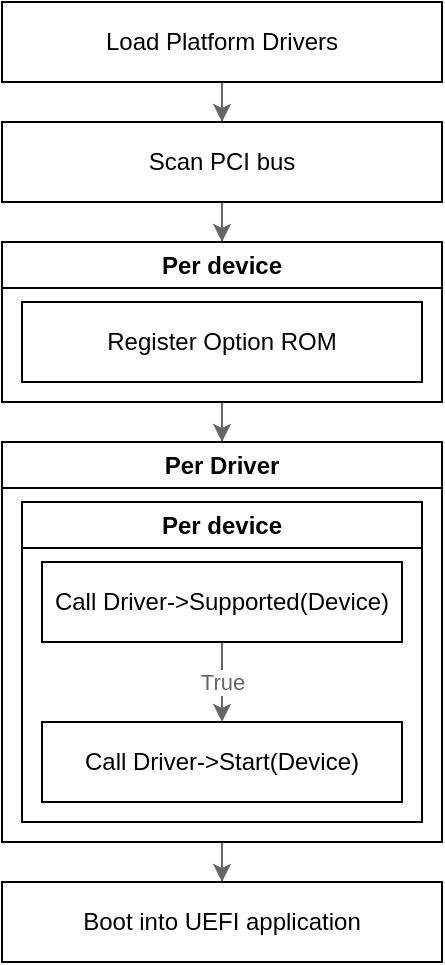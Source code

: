 <mxfile version="24.7.5" pages="2">
  <diagram name="Page-1" id="l90JvQz-h7-T-9kY8_BR">
    <mxGraphModel dx="768" dy="708" grid="1" gridSize="10" guides="1" tooltips="1" connect="1" arrows="1" fold="1" page="1" pageScale="1" pageWidth="850" pageHeight="1100" math="0" shadow="0">
      <root>
        <mxCell id="0" />
        <mxCell id="1" parent="0" />
        <mxCell id="G9KrXSTy5u6BSNzfQVUt-28" style="edgeStyle=orthogonalEdgeStyle;rounded=0;orthogonalLoop=1;jettySize=auto;html=1;entryX=0.5;entryY=0;entryDx=0;entryDy=0;labelBackgroundColor=default;fillColor=#f5f5f5;strokeColor=#666666;" parent="1" source="G9KrXSTy5u6BSNzfQVUt-1" target="G9KrXSTy5u6BSNzfQVUt-2" edge="1">
          <mxGeometry relative="1" as="geometry" />
        </mxCell>
        <mxCell id="G9KrXSTy5u6BSNzfQVUt-1" value="Load Platform Drivers" style="rounded=0;whiteSpace=wrap;html=1;fontColor=#000000;" parent="1" vertex="1">
          <mxGeometry x="240" y="50" width="220" height="40" as="geometry" />
        </mxCell>
        <mxCell id="G9KrXSTy5u6BSNzfQVUt-29" style="edgeStyle=orthogonalEdgeStyle;rounded=0;orthogonalLoop=1;jettySize=auto;html=1;entryX=0.5;entryY=0;entryDx=0;entryDy=0;labelBackgroundColor=default;fillColor=#f5f5f5;strokeColor=#666666;" parent="1" source="G9KrXSTy5u6BSNzfQVUt-2" target="G9KrXSTy5u6BSNzfQVUt-10" edge="1">
          <mxGeometry relative="1" as="geometry" />
        </mxCell>
        <mxCell id="G9KrXSTy5u6BSNzfQVUt-2" value="Scan PCI bus" style="rounded=0;whiteSpace=wrap;html=1;" parent="1" vertex="1">
          <mxGeometry x="240" y="110" width="220" height="40" as="geometry" />
        </mxCell>
        <mxCell id="G9KrXSTy5u6BSNzfQVUt-30" style="edgeStyle=orthogonalEdgeStyle;rounded=0;orthogonalLoop=1;jettySize=auto;html=1;entryX=0.5;entryY=0;entryDx=0;entryDy=0;labelBackgroundColor=default;fillColor=#f5f5f5;strokeColor=#666666;" parent="1" source="G9KrXSTy5u6BSNzfQVUt-10" target="G9KrXSTy5u6BSNzfQVUt-11" edge="1">
          <mxGeometry relative="1" as="geometry" />
        </mxCell>
        <mxCell id="G9KrXSTy5u6BSNzfQVUt-10" value="Per device" style="swimlane;whiteSpace=wrap;html=1;" parent="1" vertex="1">
          <mxGeometry x="240" y="170" width="220" height="80" as="geometry" />
        </mxCell>
        <mxCell id="G9KrXSTy5u6BSNzfQVUt-3" value="Register Option ROM" style="rounded=0;whiteSpace=wrap;html=1;" parent="G9KrXSTy5u6BSNzfQVUt-10" vertex="1">
          <mxGeometry x="10" y="30" width="200" height="40" as="geometry" />
        </mxCell>
        <mxCell id="G9KrXSTy5u6BSNzfQVUt-32" style="edgeStyle=orthogonalEdgeStyle;rounded=0;orthogonalLoop=1;jettySize=auto;html=1;labelBackgroundColor=default;fillColor=#f5f5f5;strokeColor=#666666;" parent="1" source="G9KrXSTy5u6BSNzfQVUt-11" target="G9KrXSTy5u6BSNzfQVUt-18" edge="1">
          <mxGeometry relative="1" as="geometry" />
        </mxCell>
        <mxCell id="G9KrXSTy5u6BSNzfQVUt-11" value="Per Driver" style="swimlane;whiteSpace=wrap;html=1;" parent="1" vertex="1">
          <mxGeometry x="240" y="270" width="220" height="200" as="geometry" />
        </mxCell>
        <mxCell id="G9KrXSTy5u6BSNzfQVUt-13" value="Per device" style="swimlane;whiteSpace=wrap;html=1;" parent="G9KrXSTy5u6BSNzfQVUt-11" vertex="1">
          <mxGeometry x="10" y="30" width="200" height="160" as="geometry" />
        </mxCell>
        <mxCell id="G9KrXSTy5u6BSNzfQVUt-16" style="edgeStyle=orthogonalEdgeStyle;rounded=0;orthogonalLoop=1;jettySize=auto;html=1;labelBackgroundColor=default;fillColor=#f5f5f5;strokeColor=#666666;" parent="G9KrXSTy5u6BSNzfQVUt-13" source="G9KrXSTy5u6BSNzfQVUt-14" target="G9KrXSTy5u6BSNzfQVUt-15" edge="1">
          <mxGeometry relative="1" as="geometry" />
        </mxCell>
        <mxCell id="G9KrXSTy5u6BSNzfQVUt-17" value="True" style="edgeLabel;html=1;align=center;verticalAlign=middle;resizable=0;points=[];labelBackgroundColor=default;fontColor=#666666;" parent="G9KrXSTy5u6BSNzfQVUt-16" vertex="1" connectable="0">
          <mxGeometry x="-0.007" relative="1" as="geometry">
            <mxPoint as="offset" />
          </mxGeometry>
        </mxCell>
        <mxCell id="G9KrXSTy5u6BSNzfQVUt-14" value="Call Driver-&amp;gt;Supported(Device)" style="rounded=0;whiteSpace=wrap;html=1;" parent="G9KrXSTy5u6BSNzfQVUt-13" vertex="1">
          <mxGeometry x="10" y="30" width="180" height="40" as="geometry" />
        </mxCell>
        <mxCell id="G9KrXSTy5u6BSNzfQVUt-15" value="Call Driver-&amp;gt;Start(Device)" style="rounded=0;whiteSpace=wrap;html=1;" parent="G9KrXSTy5u6BSNzfQVUt-13" vertex="1">
          <mxGeometry x="10" y="110" width="180" height="40" as="geometry" />
        </mxCell>
        <mxCell id="G9KrXSTy5u6BSNzfQVUt-18" value="Boot into UEFI application" style="rounded=0;whiteSpace=wrap;html=1;" parent="1" vertex="1">
          <mxGeometry x="240" y="490" width="220" height="40" as="geometry" />
        </mxCell>
      </root>
    </mxGraphModel>
  </diagram>
  <diagram id="6cV22zoDG3E-HdiZPWah" name="Page-2">
    <mxGraphModel dx="371" dy="342" grid="1" gridSize="10" guides="1" tooltips="1" connect="1" arrows="1" fold="1" page="1" pageScale="1" pageWidth="850" pageHeight="1100" math="0" shadow="0">
      <root>
        <mxCell id="0" />
        <mxCell id="1" parent="0" />
        <mxCell id="FRY0O-pUCw-GDIRTXUDO-1" value="" style="group;" vertex="1" connectable="0" parent="1">
          <mxGeometry x="150" y="590" width="120" height="120" as="geometry" />
        </mxCell>
        <mxCell id="FRY0O-pUCw-GDIRTXUDO-2" value="Signature" style="rounded=0;whiteSpace=wrap;html=1;" vertex="1" parent="FRY0O-pUCw-GDIRTXUDO-1">
          <mxGeometry width="120" height="20" as="geometry" />
        </mxCell>
        <mxCell id="FRY0O-pUCw-GDIRTXUDO-3" value="Image Size" style="rounded=0;whiteSpace=wrap;html=1;" vertex="1" parent="FRY0O-pUCw-GDIRTXUDO-1">
          <mxGeometry y="20" width="120" height="20" as="geometry" />
        </mxCell>
        <mxCell id="FRY0O-pUCw-GDIRTXUDO-4" value="EFI signature" style="rounded=0;whiteSpace=wrap;html=1;" vertex="1" parent="FRY0O-pUCw-GDIRTXUDO-1">
          <mxGeometry y="40" width="120" height="20" as="geometry" />
        </mxCell>
        <mxCell id="FRY0O-pUCw-GDIRTXUDO-5" value="..." style="rounded=0;whiteSpace=wrap;html=1;" vertex="1" parent="FRY0O-pUCw-GDIRTXUDO-1">
          <mxGeometry y="60" width="120" height="20" as="geometry" />
        </mxCell>
        <mxCell id="FRY0O-pUCw-GDIRTXUDO-6" value="Offset to Image" style="rounded=0;whiteSpace=wrap;html=1;" vertex="1" parent="FRY0O-pUCw-GDIRTXUDO-1">
          <mxGeometry y="80" width="120" height="20" as="geometry" />
        </mxCell>
        <mxCell id="FRY0O-pUCw-GDIRTXUDO-7" value="Offset to PCIR" style="rounded=0;whiteSpace=wrap;html=1;" vertex="1" parent="FRY0O-pUCw-GDIRTXUDO-1">
          <mxGeometry y="100" width="120" height="20" as="geometry" />
        </mxCell>
        <mxCell id="FRY0O-pUCw-GDIRTXUDO-8" value="Option ROM" style="text;html=1;align=center;verticalAlign=middle;resizable=0;points=[];autosize=1;fontStyle=1;spacing=0;" vertex="1" parent="1">
          <mxGeometry x="165" y="565" width="90" height="20" as="geometry" />
        </mxCell>
        <mxCell id="FRY0O-pUCw-GDIRTXUDO-9" value="" style="group;" vertex="1" connectable="0" parent="1">
          <mxGeometry x="320" y="630" width="120" height="150" as="geometry" />
        </mxCell>
        <mxCell id="FRY0O-pUCw-GDIRTXUDO-10" value="Signature" style="rounded=0;whiteSpace=wrap;html=1;" vertex="1" parent="FRY0O-pUCw-GDIRTXUDO-9">
          <mxGeometry y="30" width="120" height="20" as="geometry" />
        </mxCell>
        <mxCell id="FRY0O-pUCw-GDIRTXUDO-11" value="PCIR" style="text;html=1;align=center;verticalAlign=middle;resizable=0;points=[];autosize=1;fontStyle=1;spacing=0;" vertex="1" parent="FRY0O-pUCw-GDIRTXUDO-9">
          <mxGeometry x="35" y="5" width="50" height="20" as="geometry" />
        </mxCell>
        <mxCell id="FRY0O-pUCw-GDIRTXUDO-12" value="Vendor ID" style="rounded=0;whiteSpace=wrap;html=1;" vertex="1" parent="FRY0O-pUCw-GDIRTXUDO-9">
          <mxGeometry y="50" width="120" height="20" as="geometry" />
        </mxCell>
        <mxCell id="FRY0O-pUCw-GDIRTXUDO-13" value="Device ID" style="rounded=0;whiteSpace=wrap;html=1;" vertex="1" parent="FRY0O-pUCw-GDIRTXUDO-9">
          <mxGeometry y="70" width="120" height="20" as="geometry" />
        </mxCell>
        <mxCell id="FRY0O-pUCw-GDIRTXUDO-14" value="..." style="rounded=0;whiteSpace=wrap;html=1;" vertex="1" parent="FRY0O-pUCw-GDIRTXUDO-9">
          <mxGeometry y="90" width="120" height="20" as="geometry" />
        </mxCell>
        <mxCell id="FRY0O-pUCw-GDIRTXUDO-15" value="Class Code" style="rounded=0;whiteSpace=wrap;html=1;" vertex="1" parent="FRY0O-pUCw-GDIRTXUDO-9">
          <mxGeometry y="110" width="120" height="20" as="geometry" />
        </mxCell>
        <mxCell id="FRY0O-pUCw-GDIRTXUDO-16" value="..." style="rounded=0;whiteSpace=wrap;html=1;" vertex="1" parent="FRY0O-pUCw-GDIRTXUDO-9">
          <mxGeometry y="130" width="120" height="20" as="geometry" />
        </mxCell>
        <mxCell id="FRY0O-pUCw-GDIRTXUDO-17" value="" style="group;" vertex="1" connectable="0" parent="1">
          <mxGeometry x="320" y="560" width="120" height="70" as="geometry" />
        </mxCell>
        <mxCell id="FRY0O-pUCw-GDIRTXUDO-18" value="..." style="rounded=0;whiteSpace=wrap;html=1;" vertex="1" parent="FRY0O-pUCw-GDIRTXUDO-17">
          <mxGeometry y="50" width="120" height="20" as="geometry" />
        </mxCell>
        <mxCell id="FRY0O-pUCw-GDIRTXUDO-19" value="DOS Header" style="rounded=0;whiteSpace=wrap;html=1;" vertex="1" parent="FRY0O-pUCw-GDIRTXUDO-17">
          <mxGeometry y="30" width="120" height="20" as="geometry" />
        </mxCell>
        <mxCell id="FRY0O-pUCw-GDIRTXUDO-20" value="PE Image" style="text;html=1;align=center;verticalAlign=middle;resizable=0;points=[];autosize=1;fontStyle=1;spacing=0;" vertex="1" parent="FRY0O-pUCw-GDIRTXUDO-17">
          <mxGeometry x="25" y="5" width="70" height="20" as="geometry" />
        </mxCell>
        <mxCell id="FRY0O-pUCw-GDIRTXUDO-21" style="edgeStyle=orthogonalEdgeStyle;rounded=0;orthogonalLoop=1;jettySize=auto;html=1;curved=1;entryX=0;entryY=0;entryDx=0;entryDy=0;fillColor=#f5f5f5;strokeColor=#666666;" edge="1" parent="1" source="FRY0O-pUCw-GDIRTXUDO-6" target="FRY0O-pUCw-GDIRTXUDO-19">
          <mxGeometry relative="1" as="geometry">
            <mxPoint x="300" y="590" as="targetPoint" />
            <Array as="points">
              <mxPoint x="295" y="680" />
              <mxPoint x="295" y="590" />
            </Array>
          </mxGeometry>
        </mxCell>
        <mxCell id="FRY0O-pUCw-GDIRTXUDO-22" style="edgeStyle=orthogonalEdgeStyle;rounded=0;orthogonalLoop=1;jettySize=auto;html=1;curved=1;entryX=0;entryY=0;entryDx=0;entryDy=0;fillColor=#f5f5f5;strokeColor=#666666;" edge="1" parent="1" source="FRY0O-pUCw-GDIRTXUDO-7" target="FRY0O-pUCw-GDIRTXUDO-10">
          <mxGeometry relative="1" as="geometry">
            <mxPoint x="310" y="670" as="targetPoint" />
            <Array as="points">
              <mxPoint x="295" y="700" />
              <mxPoint x="295" y="660" />
            </Array>
          </mxGeometry>
        </mxCell>
      </root>
    </mxGraphModel>
  </diagram>
</mxfile>
